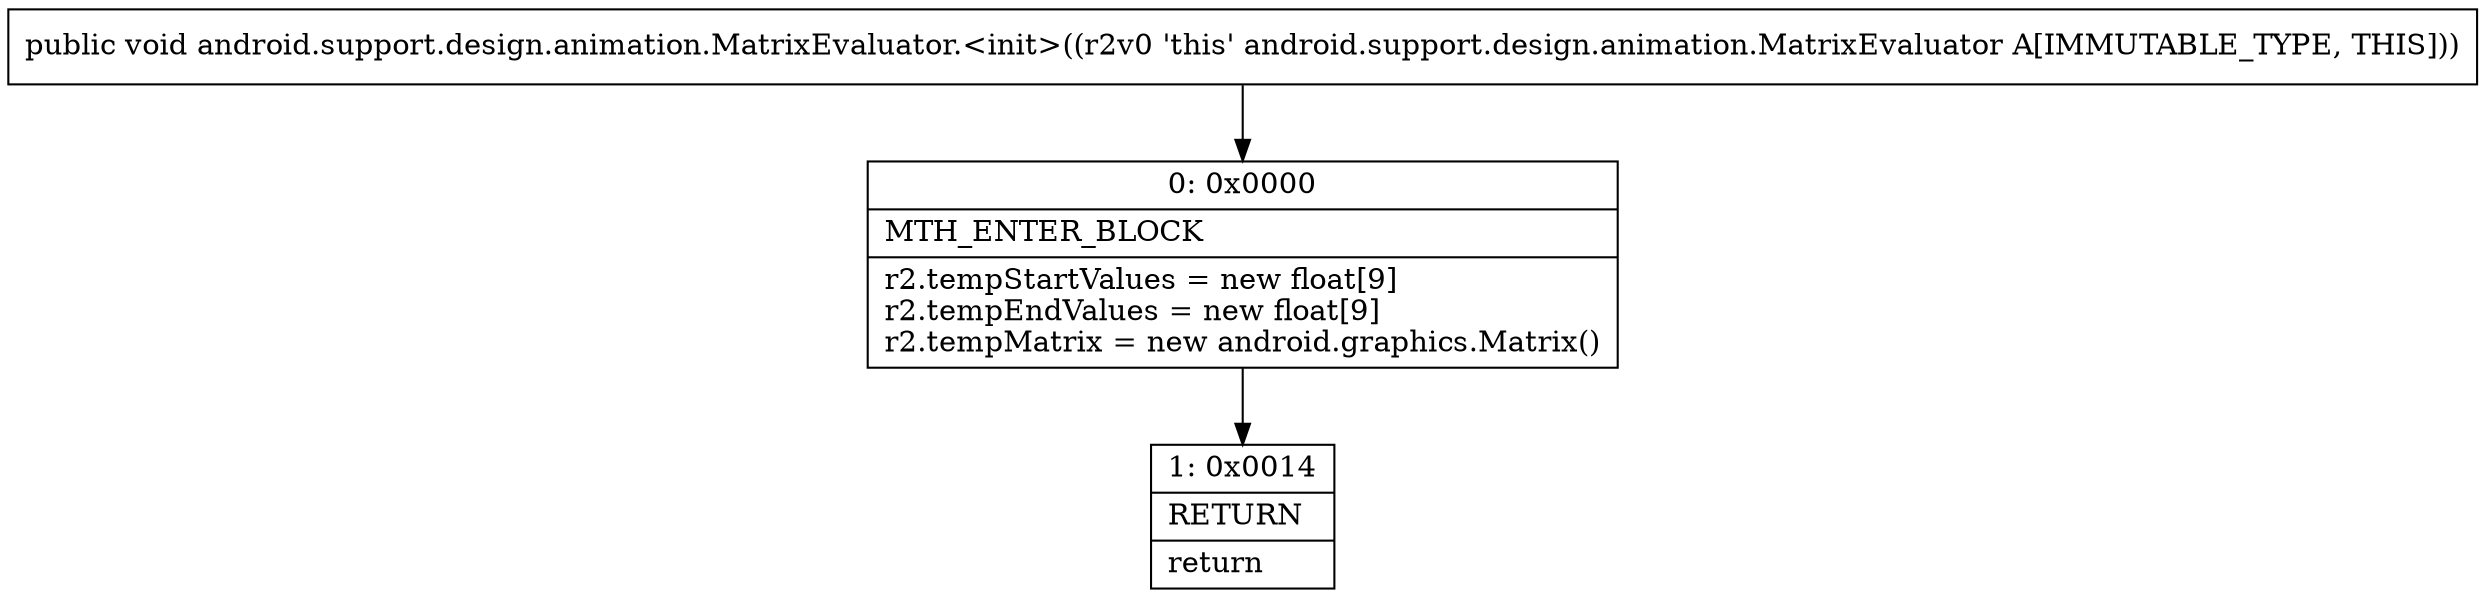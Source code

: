 digraph "CFG forandroid.support.design.animation.MatrixEvaluator.\<init\>()V" {
Node_0 [shape=record,label="{0\:\ 0x0000|MTH_ENTER_BLOCK\l|r2.tempStartValues = new float[9]\lr2.tempEndValues = new float[9]\lr2.tempMatrix = new android.graphics.Matrix()\l}"];
Node_1 [shape=record,label="{1\:\ 0x0014|RETURN\l|return\l}"];
MethodNode[shape=record,label="{public void android.support.design.animation.MatrixEvaluator.\<init\>((r2v0 'this' android.support.design.animation.MatrixEvaluator A[IMMUTABLE_TYPE, THIS])) }"];
MethodNode -> Node_0;
Node_0 -> Node_1;
}

